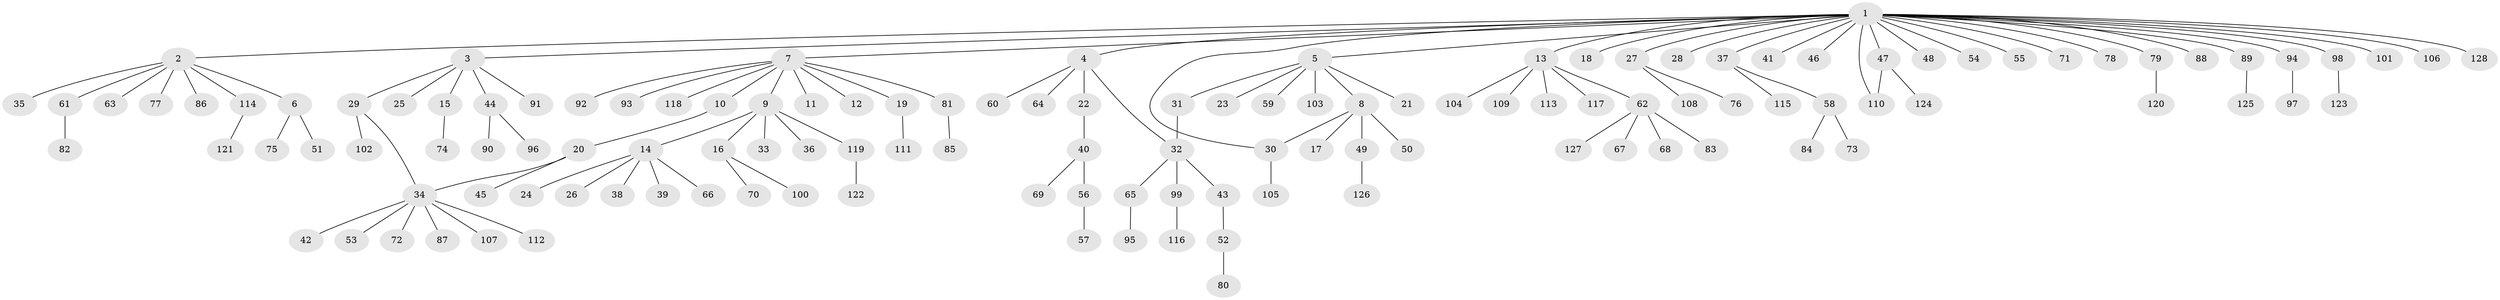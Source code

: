 // Generated by graph-tools (version 1.1) at 2025/14/03/09/25 04:14:23]
// undirected, 128 vertices, 131 edges
graph export_dot {
graph [start="1"]
  node [color=gray90,style=filled];
  1;
  2;
  3;
  4;
  5;
  6;
  7;
  8;
  9;
  10;
  11;
  12;
  13;
  14;
  15;
  16;
  17;
  18;
  19;
  20;
  21;
  22;
  23;
  24;
  25;
  26;
  27;
  28;
  29;
  30;
  31;
  32;
  33;
  34;
  35;
  36;
  37;
  38;
  39;
  40;
  41;
  42;
  43;
  44;
  45;
  46;
  47;
  48;
  49;
  50;
  51;
  52;
  53;
  54;
  55;
  56;
  57;
  58;
  59;
  60;
  61;
  62;
  63;
  64;
  65;
  66;
  67;
  68;
  69;
  70;
  71;
  72;
  73;
  74;
  75;
  76;
  77;
  78;
  79;
  80;
  81;
  82;
  83;
  84;
  85;
  86;
  87;
  88;
  89;
  90;
  91;
  92;
  93;
  94;
  95;
  96;
  97;
  98;
  99;
  100;
  101;
  102;
  103;
  104;
  105;
  106;
  107;
  108;
  109;
  110;
  111;
  112;
  113;
  114;
  115;
  116;
  117;
  118;
  119;
  120;
  121;
  122;
  123;
  124;
  125;
  126;
  127;
  128;
  1 -- 2;
  1 -- 3;
  1 -- 4;
  1 -- 5;
  1 -- 7;
  1 -- 13;
  1 -- 18;
  1 -- 27;
  1 -- 28;
  1 -- 30;
  1 -- 37;
  1 -- 41;
  1 -- 46;
  1 -- 47;
  1 -- 48;
  1 -- 54;
  1 -- 55;
  1 -- 71;
  1 -- 78;
  1 -- 79;
  1 -- 88;
  1 -- 89;
  1 -- 94;
  1 -- 98;
  1 -- 101;
  1 -- 106;
  1 -- 110;
  1 -- 128;
  2 -- 6;
  2 -- 35;
  2 -- 61;
  2 -- 63;
  2 -- 77;
  2 -- 86;
  2 -- 114;
  3 -- 15;
  3 -- 25;
  3 -- 29;
  3 -- 44;
  3 -- 91;
  4 -- 22;
  4 -- 32;
  4 -- 60;
  4 -- 64;
  5 -- 8;
  5 -- 21;
  5 -- 23;
  5 -- 31;
  5 -- 59;
  5 -- 103;
  6 -- 51;
  6 -- 75;
  7 -- 9;
  7 -- 10;
  7 -- 11;
  7 -- 12;
  7 -- 19;
  7 -- 81;
  7 -- 92;
  7 -- 93;
  7 -- 118;
  8 -- 17;
  8 -- 30;
  8 -- 49;
  8 -- 50;
  9 -- 14;
  9 -- 16;
  9 -- 33;
  9 -- 36;
  9 -- 119;
  10 -- 20;
  13 -- 62;
  13 -- 104;
  13 -- 109;
  13 -- 113;
  13 -- 117;
  14 -- 24;
  14 -- 26;
  14 -- 38;
  14 -- 39;
  14 -- 66;
  15 -- 74;
  16 -- 70;
  16 -- 100;
  19 -- 111;
  20 -- 34;
  20 -- 45;
  22 -- 40;
  27 -- 76;
  27 -- 108;
  29 -- 34;
  29 -- 102;
  30 -- 105;
  31 -- 32;
  32 -- 43;
  32 -- 65;
  32 -- 99;
  34 -- 42;
  34 -- 53;
  34 -- 72;
  34 -- 87;
  34 -- 107;
  34 -- 112;
  37 -- 58;
  37 -- 115;
  40 -- 56;
  40 -- 69;
  43 -- 52;
  44 -- 90;
  44 -- 96;
  47 -- 110;
  47 -- 124;
  49 -- 126;
  52 -- 80;
  56 -- 57;
  58 -- 73;
  58 -- 84;
  61 -- 82;
  62 -- 67;
  62 -- 68;
  62 -- 83;
  62 -- 127;
  65 -- 95;
  79 -- 120;
  81 -- 85;
  89 -- 125;
  94 -- 97;
  98 -- 123;
  99 -- 116;
  114 -- 121;
  119 -- 122;
}

